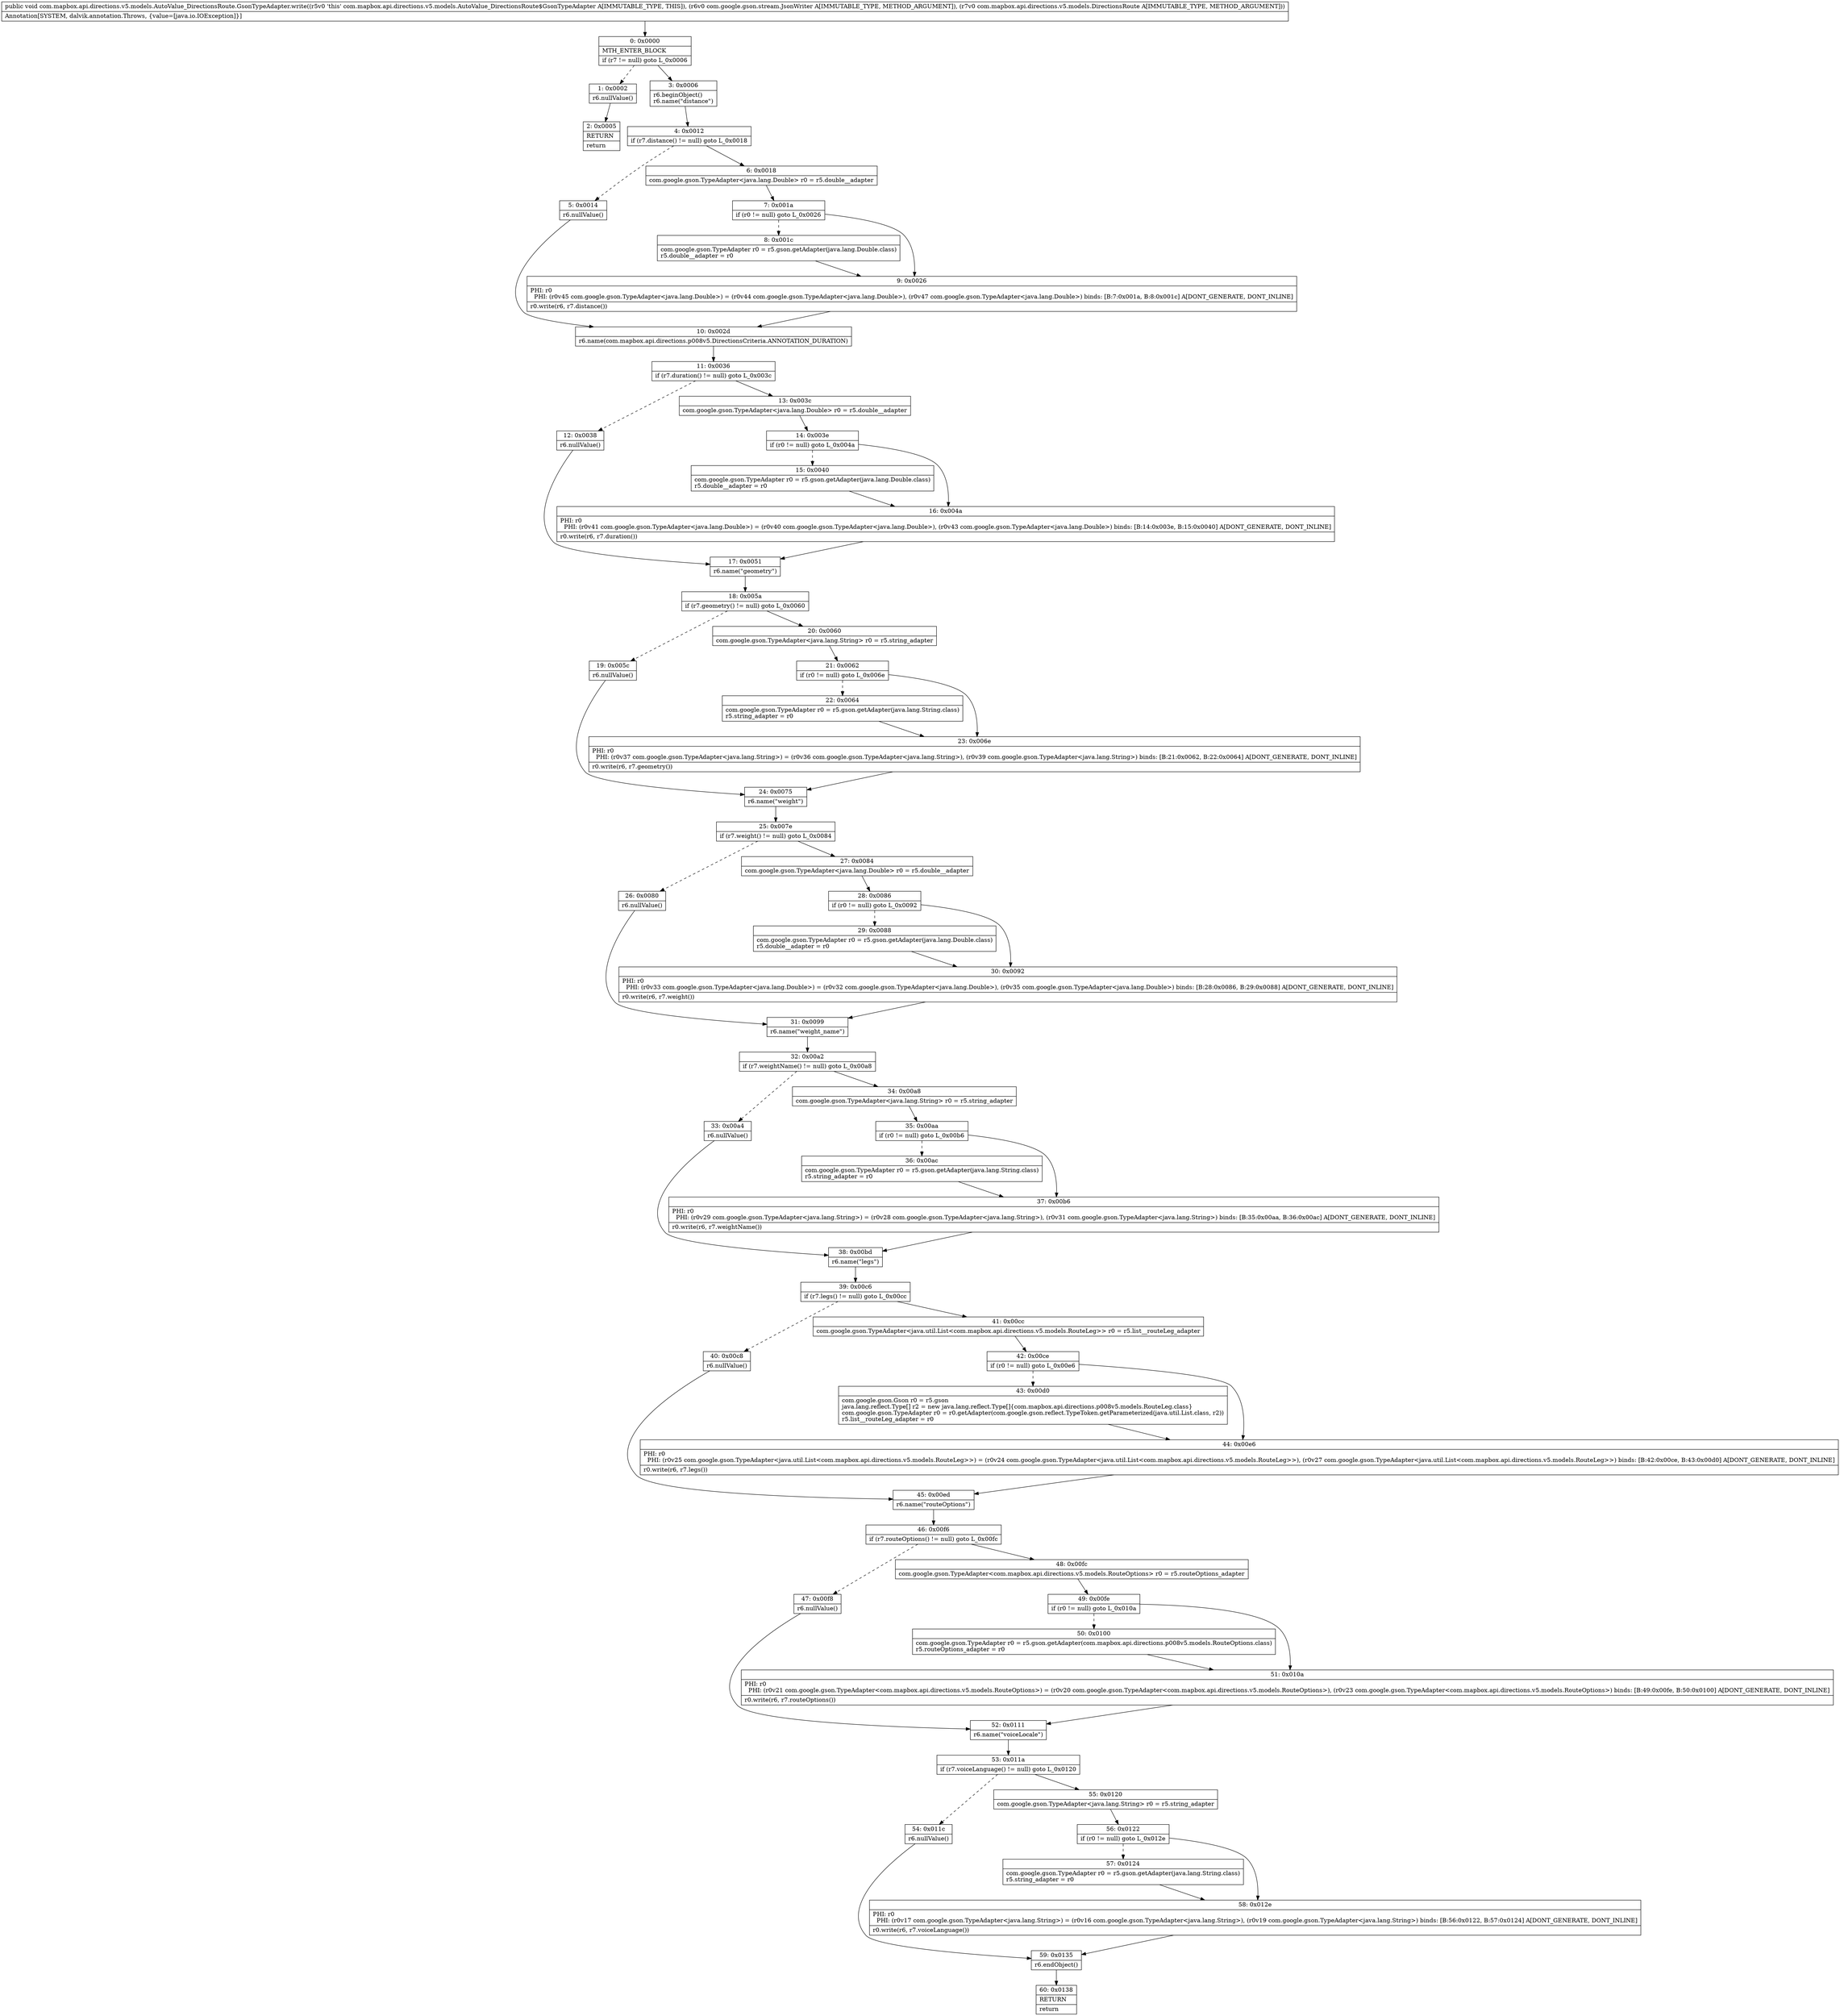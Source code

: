 digraph "CFG forcom.mapbox.api.directions.v5.models.AutoValue_DirectionsRoute.GsonTypeAdapter.write(Lcom\/google\/gson\/stream\/JsonWriter;Lcom\/mapbox\/api\/directions\/v5\/models\/DirectionsRoute;)V" {
Node_0 [shape=record,label="{0\:\ 0x0000|MTH_ENTER_BLOCK\l|if (r7 != null) goto L_0x0006\l}"];
Node_1 [shape=record,label="{1\:\ 0x0002|r6.nullValue()\l}"];
Node_2 [shape=record,label="{2\:\ 0x0005|RETURN\l|return\l}"];
Node_3 [shape=record,label="{3\:\ 0x0006|r6.beginObject()\lr6.name(\"distance\")\l}"];
Node_4 [shape=record,label="{4\:\ 0x0012|if (r7.distance() != null) goto L_0x0018\l}"];
Node_5 [shape=record,label="{5\:\ 0x0014|r6.nullValue()\l}"];
Node_6 [shape=record,label="{6\:\ 0x0018|com.google.gson.TypeAdapter\<java.lang.Double\> r0 = r5.double__adapter\l}"];
Node_7 [shape=record,label="{7\:\ 0x001a|if (r0 != null) goto L_0x0026\l}"];
Node_8 [shape=record,label="{8\:\ 0x001c|com.google.gson.TypeAdapter r0 = r5.gson.getAdapter(java.lang.Double.class)\lr5.double__adapter = r0\l}"];
Node_9 [shape=record,label="{9\:\ 0x0026|PHI: r0 \l  PHI: (r0v45 com.google.gson.TypeAdapter\<java.lang.Double\>) = (r0v44 com.google.gson.TypeAdapter\<java.lang.Double\>), (r0v47 com.google.gson.TypeAdapter\<java.lang.Double\>) binds: [B:7:0x001a, B:8:0x001c] A[DONT_GENERATE, DONT_INLINE]\l|r0.write(r6, r7.distance())\l}"];
Node_10 [shape=record,label="{10\:\ 0x002d|r6.name(com.mapbox.api.directions.p008v5.DirectionsCriteria.ANNOTATION_DURATION)\l}"];
Node_11 [shape=record,label="{11\:\ 0x0036|if (r7.duration() != null) goto L_0x003c\l}"];
Node_12 [shape=record,label="{12\:\ 0x0038|r6.nullValue()\l}"];
Node_13 [shape=record,label="{13\:\ 0x003c|com.google.gson.TypeAdapter\<java.lang.Double\> r0 = r5.double__adapter\l}"];
Node_14 [shape=record,label="{14\:\ 0x003e|if (r0 != null) goto L_0x004a\l}"];
Node_15 [shape=record,label="{15\:\ 0x0040|com.google.gson.TypeAdapter r0 = r5.gson.getAdapter(java.lang.Double.class)\lr5.double__adapter = r0\l}"];
Node_16 [shape=record,label="{16\:\ 0x004a|PHI: r0 \l  PHI: (r0v41 com.google.gson.TypeAdapter\<java.lang.Double\>) = (r0v40 com.google.gson.TypeAdapter\<java.lang.Double\>), (r0v43 com.google.gson.TypeAdapter\<java.lang.Double\>) binds: [B:14:0x003e, B:15:0x0040] A[DONT_GENERATE, DONT_INLINE]\l|r0.write(r6, r7.duration())\l}"];
Node_17 [shape=record,label="{17\:\ 0x0051|r6.name(\"geometry\")\l}"];
Node_18 [shape=record,label="{18\:\ 0x005a|if (r7.geometry() != null) goto L_0x0060\l}"];
Node_19 [shape=record,label="{19\:\ 0x005c|r6.nullValue()\l}"];
Node_20 [shape=record,label="{20\:\ 0x0060|com.google.gson.TypeAdapter\<java.lang.String\> r0 = r5.string_adapter\l}"];
Node_21 [shape=record,label="{21\:\ 0x0062|if (r0 != null) goto L_0x006e\l}"];
Node_22 [shape=record,label="{22\:\ 0x0064|com.google.gson.TypeAdapter r0 = r5.gson.getAdapter(java.lang.String.class)\lr5.string_adapter = r0\l}"];
Node_23 [shape=record,label="{23\:\ 0x006e|PHI: r0 \l  PHI: (r0v37 com.google.gson.TypeAdapter\<java.lang.String\>) = (r0v36 com.google.gson.TypeAdapter\<java.lang.String\>), (r0v39 com.google.gson.TypeAdapter\<java.lang.String\>) binds: [B:21:0x0062, B:22:0x0064] A[DONT_GENERATE, DONT_INLINE]\l|r0.write(r6, r7.geometry())\l}"];
Node_24 [shape=record,label="{24\:\ 0x0075|r6.name(\"weight\")\l}"];
Node_25 [shape=record,label="{25\:\ 0x007e|if (r7.weight() != null) goto L_0x0084\l}"];
Node_26 [shape=record,label="{26\:\ 0x0080|r6.nullValue()\l}"];
Node_27 [shape=record,label="{27\:\ 0x0084|com.google.gson.TypeAdapter\<java.lang.Double\> r0 = r5.double__adapter\l}"];
Node_28 [shape=record,label="{28\:\ 0x0086|if (r0 != null) goto L_0x0092\l}"];
Node_29 [shape=record,label="{29\:\ 0x0088|com.google.gson.TypeAdapter r0 = r5.gson.getAdapter(java.lang.Double.class)\lr5.double__adapter = r0\l}"];
Node_30 [shape=record,label="{30\:\ 0x0092|PHI: r0 \l  PHI: (r0v33 com.google.gson.TypeAdapter\<java.lang.Double\>) = (r0v32 com.google.gson.TypeAdapter\<java.lang.Double\>), (r0v35 com.google.gson.TypeAdapter\<java.lang.Double\>) binds: [B:28:0x0086, B:29:0x0088] A[DONT_GENERATE, DONT_INLINE]\l|r0.write(r6, r7.weight())\l}"];
Node_31 [shape=record,label="{31\:\ 0x0099|r6.name(\"weight_name\")\l}"];
Node_32 [shape=record,label="{32\:\ 0x00a2|if (r7.weightName() != null) goto L_0x00a8\l}"];
Node_33 [shape=record,label="{33\:\ 0x00a4|r6.nullValue()\l}"];
Node_34 [shape=record,label="{34\:\ 0x00a8|com.google.gson.TypeAdapter\<java.lang.String\> r0 = r5.string_adapter\l}"];
Node_35 [shape=record,label="{35\:\ 0x00aa|if (r0 != null) goto L_0x00b6\l}"];
Node_36 [shape=record,label="{36\:\ 0x00ac|com.google.gson.TypeAdapter r0 = r5.gson.getAdapter(java.lang.String.class)\lr5.string_adapter = r0\l}"];
Node_37 [shape=record,label="{37\:\ 0x00b6|PHI: r0 \l  PHI: (r0v29 com.google.gson.TypeAdapter\<java.lang.String\>) = (r0v28 com.google.gson.TypeAdapter\<java.lang.String\>), (r0v31 com.google.gson.TypeAdapter\<java.lang.String\>) binds: [B:35:0x00aa, B:36:0x00ac] A[DONT_GENERATE, DONT_INLINE]\l|r0.write(r6, r7.weightName())\l}"];
Node_38 [shape=record,label="{38\:\ 0x00bd|r6.name(\"legs\")\l}"];
Node_39 [shape=record,label="{39\:\ 0x00c6|if (r7.legs() != null) goto L_0x00cc\l}"];
Node_40 [shape=record,label="{40\:\ 0x00c8|r6.nullValue()\l}"];
Node_41 [shape=record,label="{41\:\ 0x00cc|com.google.gson.TypeAdapter\<java.util.List\<com.mapbox.api.directions.v5.models.RouteLeg\>\> r0 = r5.list__routeLeg_adapter\l}"];
Node_42 [shape=record,label="{42\:\ 0x00ce|if (r0 != null) goto L_0x00e6\l}"];
Node_43 [shape=record,label="{43\:\ 0x00d0|com.google.gson.Gson r0 = r5.gson\ljava.lang.reflect.Type[] r2 = new java.lang.reflect.Type[]\{com.mapbox.api.directions.p008v5.models.RouteLeg.class\}\lcom.google.gson.TypeAdapter r0 = r0.getAdapter(com.google.gson.reflect.TypeToken.getParameterized(java.util.List.class, r2))\lr5.list__routeLeg_adapter = r0\l}"];
Node_44 [shape=record,label="{44\:\ 0x00e6|PHI: r0 \l  PHI: (r0v25 com.google.gson.TypeAdapter\<java.util.List\<com.mapbox.api.directions.v5.models.RouteLeg\>\>) = (r0v24 com.google.gson.TypeAdapter\<java.util.List\<com.mapbox.api.directions.v5.models.RouteLeg\>\>), (r0v27 com.google.gson.TypeAdapter\<java.util.List\<com.mapbox.api.directions.v5.models.RouteLeg\>\>) binds: [B:42:0x00ce, B:43:0x00d0] A[DONT_GENERATE, DONT_INLINE]\l|r0.write(r6, r7.legs())\l}"];
Node_45 [shape=record,label="{45\:\ 0x00ed|r6.name(\"routeOptions\")\l}"];
Node_46 [shape=record,label="{46\:\ 0x00f6|if (r7.routeOptions() != null) goto L_0x00fc\l}"];
Node_47 [shape=record,label="{47\:\ 0x00f8|r6.nullValue()\l}"];
Node_48 [shape=record,label="{48\:\ 0x00fc|com.google.gson.TypeAdapter\<com.mapbox.api.directions.v5.models.RouteOptions\> r0 = r5.routeOptions_adapter\l}"];
Node_49 [shape=record,label="{49\:\ 0x00fe|if (r0 != null) goto L_0x010a\l}"];
Node_50 [shape=record,label="{50\:\ 0x0100|com.google.gson.TypeAdapter r0 = r5.gson.getAdapter(com.mapbox.api.directions.p008v5.models.RouteOptions.class)\lr5.routeOptions_adapter = r0\l}"];
Node_51 [shape=record,label="{51\:\ 0x010a|PHI: r0 \l  PHI: (r0v21 com.google.gson.TypeAdapter\<com.mapbox.api.directions.v5.models.RouteOptions\>) = (r0v20 com.google.gson.TypeAdapter\<com.mapbox.api.directions.v5.models.RouteOptions\>), (r0v23 com.google.gson.TypeAdapter\<com.mapbox.api.directions.v5.models.RouteOptions\>) binds: [B:49:0x00fe, B:50:0x0100] A[DONT_GENERATE, DONT_INLINE]\l|r0.write(r6, r7.routeOptions())\l}"];
Node_52 [shape=record,label="{52\:\ 0x0111|r6.name(\"voiceLocale\")\l}"];
Node_53 [shape=record,label="{53\:\ 0x011a|if (r7.voiceLanguage() != null) goto L_0x0120\l}"];
Node_54 [shape=record,label="{54\:\ 0x011c|r6.nullValue()\l}"];
Node_55 [shape=record,label="{55\:\ 0x0120|com.google.gson.TypeAdapter\<java.lang.String\> r0 = r5.string_adapter\l}"];
Node_56 [shape=record,label="{56\:\ 0x0122|if (r0 != null) goto L_0x012e\l}"];
Node_57 [shape=record,label="{57\:\ 0x0124|com.google.gson.TypeAdapter r0 = r5.gson.getAdapter(java.lang.String.class)\lr5.string_adapter = r0\l}"];
Node_58 [shape=record,label="{58\:\ 0x012e|PHI: r0 \l  PHI: (r0v17 com.google.gson.TypeAdapter\<java.lang.String\>) = (r0v16 com.google.gson.TypeAdapter\<java.lang.String\>), (r0v19 com.google.gson.TypeAdapter\<java.lang.String\>) binds: [B:56:0x0122, B:57:0x0124] A[DONT_GENERATE, DONT_INLINE]\l|r0.write(r6, r7.voiceLanguage())\l}"];
Node_59 [shape=record,label="{59\:\ 0x0135|r6.endObject()\l}"];
Node_60 [shape=record,label="{60\:\ 0x0138|RETURN\l|return\l}"];
MethodNode[shape=record,label="{public void com.mapbox.api.directions.v5.models.AutoValue_DirectionsRoute.GsonTypeAdapter.write((r5v0 'this' com.mapbox.api.directions.v5.models.AutoValue_DirectionsRoute$GsonTypeAdapter A[IMMUTABLE_TYPE, THIS]), (r6v0 com.google.gson.stream.JsonWriter A[IMMUTABLE_TYPE, METHOD_ARGUMENT]), (r7v0 com.mapbox.api.directions.v5.models.DirectionsRoute A[IMMUTABLE_TYPE, METHOD_ARGUMENT]))  | Annotation[SYSTEM, dalvik.annotation.Throws, \{value=[java.io.IOException]\}]\l}"];
MethodNode -> Node_0;
Node_0 -> Node_1[style=dashed];
Node_0 -> Node_3;
Node_1 -> Node_2;
Node_3 -> Node_4;
Node_4 -> Node_5[style=dashed];
Node_4 -> Node_6;
Node_5 -> Node_10;
Node_6 -> Node_7;
Node_7 -> Node_8[style=dashed];
Node_7 -> Node_9;
Node_8 -> Node_9;
Node_9 -> Node_10;
Node_10 -> Node_11;
Node_11 -> Node_12[style=dashed];
Node_11 -> Node_13;
Node_12 -> Node_17;
Node_13 -> Node_14;
Node_14 -> Node_15[style=dashed];
Node_14 -> Node_16;
Node_15 -> Node_16;
Node_16 -> Node_17;
Node_17 -> Node_18;
Node_18 -> Node_19[style=dashed];
Node_18 -> Node_20;
Node_19 -> Node_24;
Node_20 -> Node_21;
Node_21 -> Node_22[style=dashed];
Node_21 -> Node_23;
Node_22 -> Node_23;
Node_23 -> Node_24;
Node_24 -> Node_25;
Node_25 -> Node_26[style=dashed];
Node_25 -> Node_27;
Node_26 -> Node_31;
Node_27 -> Node_28;
Node_28 -> Node_29[style=dashed];
Node_28 -> Node_30;
Node_29 -> Node_30;
Node_30 -> Node_31;
Node_31 -> Node_32;
Node_32 -> Node_33[style=dashed];
Node_32 -> Node_34;
Node_33 -> Node_38;
Node_34 -> Node_35;
Node_35 -> Node_36[style=dashed];
Node_35 -> Node_37;
Node_36 -> Node_37;
Node_37 -> Node_38;
Node_38 -> Node_39;
Node_39 -> Node_40[style=dashed];
Node_39 -> Node_41;
Node_40 -> Node_45;
Node_41 -> Node_42;
Node_42 -> Node_43[style=dashed];
Node_42 -> Node_44;
Node_43 -> Node_44;
Node_44 -> Node_45;
Node_45 -> Node_46;
Node_46 -> Node_47[style=dashed];
Node_46 -> Node_48;
Node_47 -> Node_52;
Node_48 -> Node_49;
Node_49 -> Node_50[style=dashed];
Node_49 -> Node_51;
Node_50 -> Node_51;
Node_51 -> Node_52;
Node_52 -> Node_53;
Node_53 -> Node_54[style=dashed];
Node_53 -> Node_55;
Node_54 -> Node_59;
Node_55 -> Node_56;
Node_56 -> Node_57[style=dashed];
Node_56 -> Node_58;
Node_57 -> Node_58;
Node_58 -> Node_59;
Node_59 -> Node_60;
}

